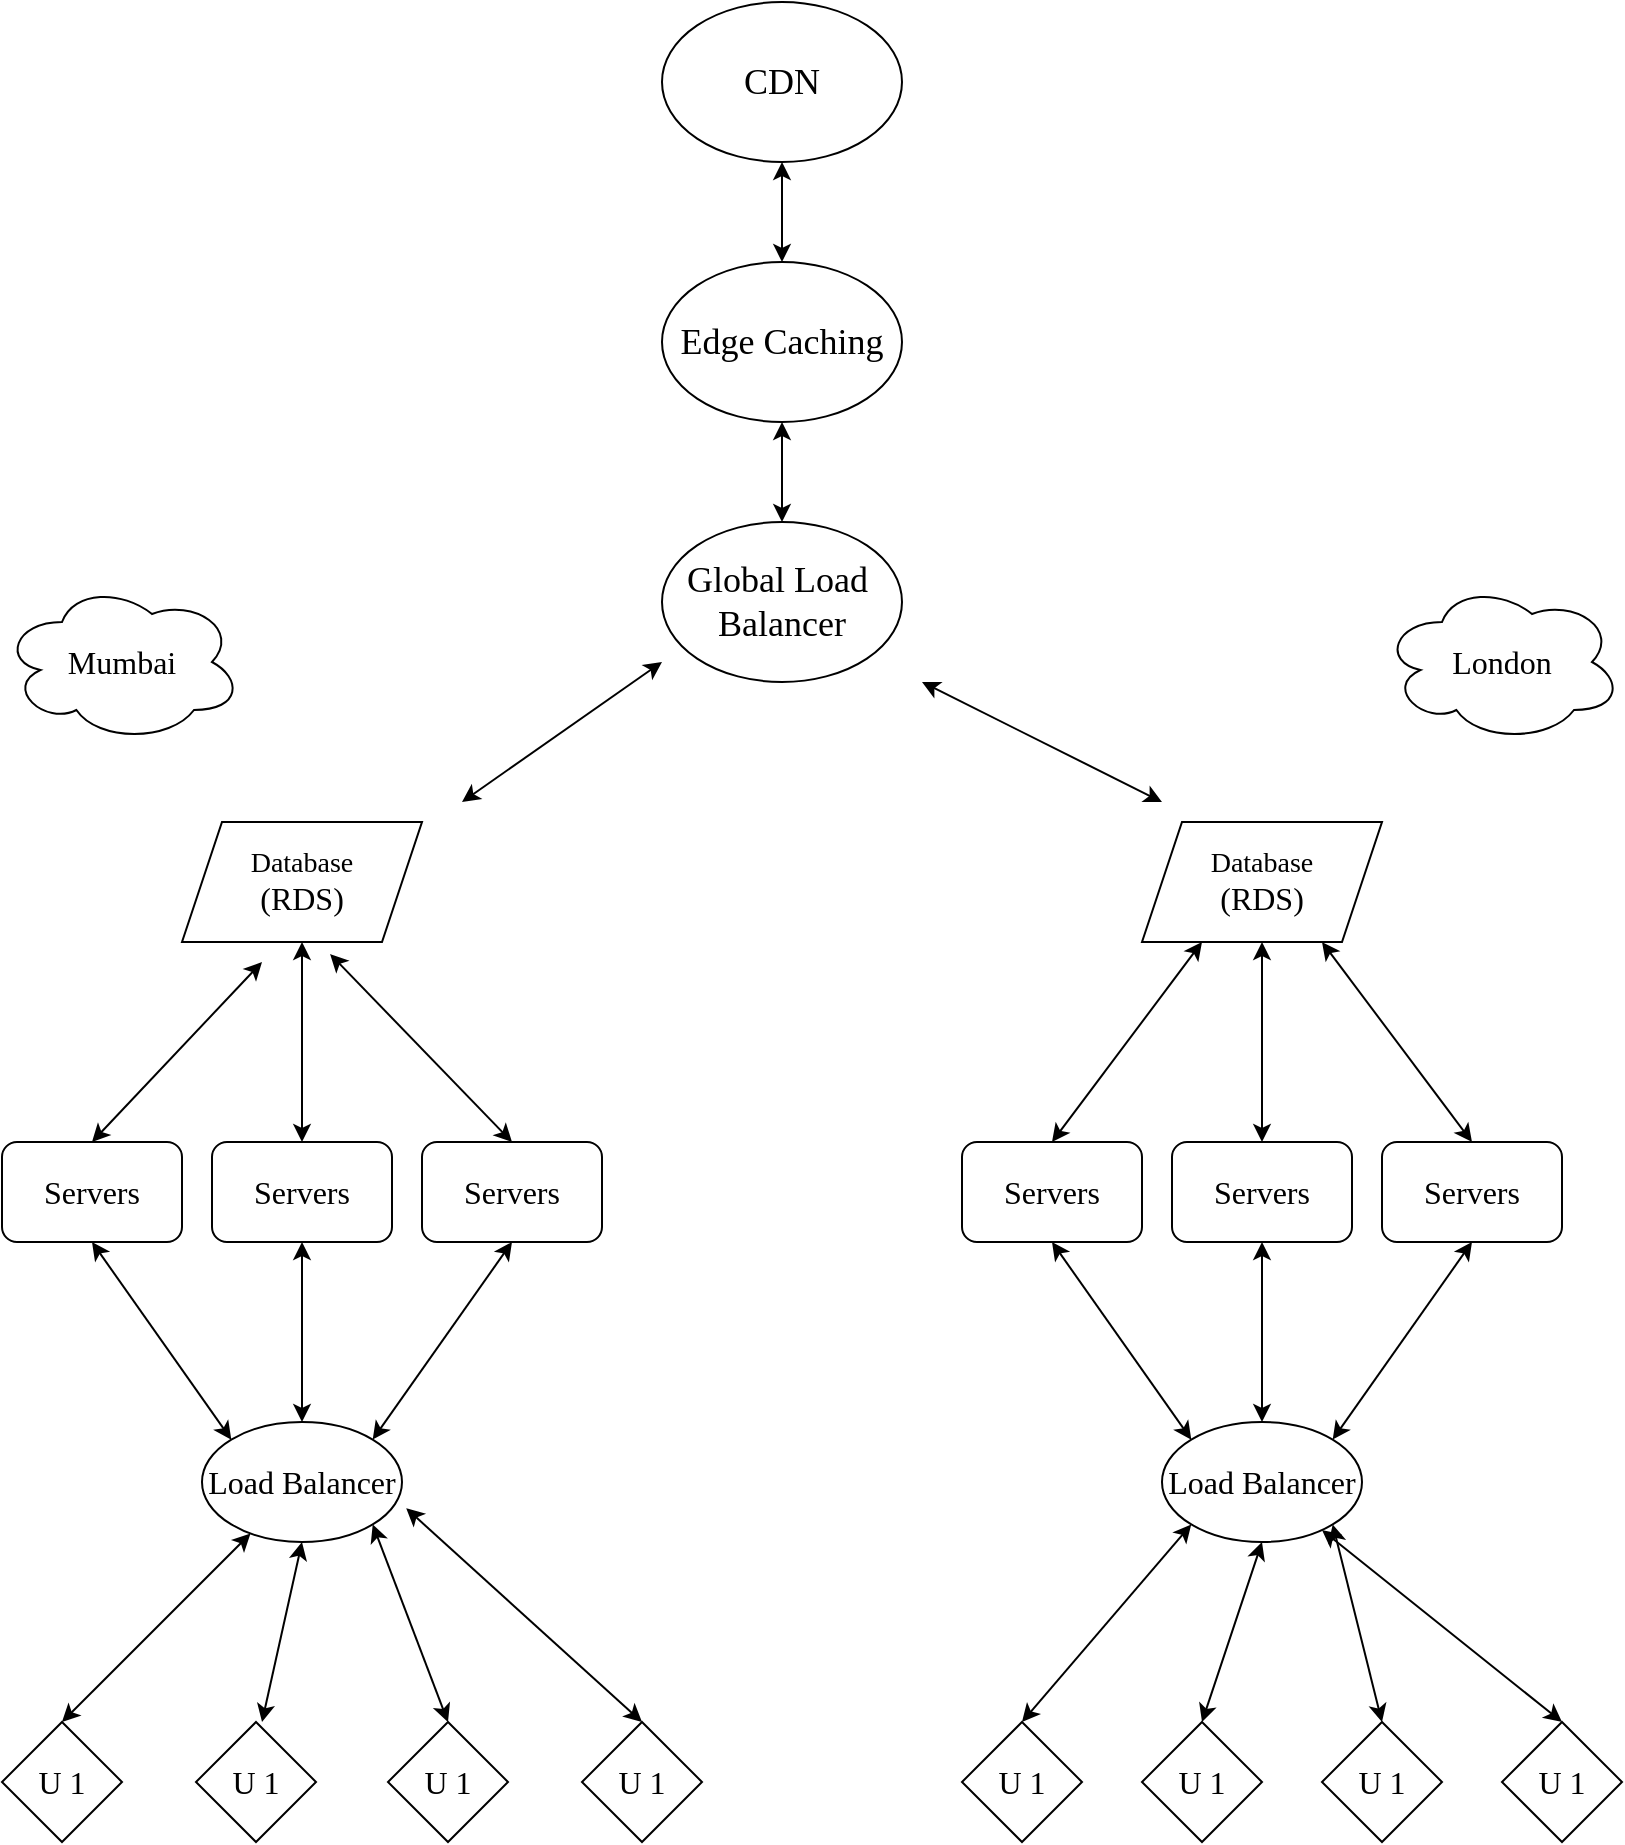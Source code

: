 <mxfile version="24.7.7">
  <diagram name="Page-1" id="kywHqdu9UFCqFl5J2rkw">
    <mxGraphModel dx="1760" dy="936" grid="1" gridSize="10" guides="1" tooltips="1" connect="1" arrows="1" fold="1" page="1" pageScale="1" pageWidth="850" pageHeight="1100" math="0" shadow="0">
      <root>
        <mxCell id="0" />
        <mxCell id="1" parent="0" />
        <mxCell id="hBE5B_rOE-flIdbmFjBY-1" value="&lt;font style=&quot;font-size: 18px;&quot; face=&quot;Comic Sans MS&quot;&gt;CDN&lt;/font&gt;" style="ellipse;whiteSpace=wrap;html=1;" vertex="1" parent="1">
          <mxGeometry x="340" y="30" width="120" height="80" as="geometry" />
        </mxCell>
        <mxCell id="hBE5B_rOE-flIdbmFjBY-2" value="&lt;font face=&quot;Comic Sans MS&quot; style=&quot;font-size: 18px;&quot;&gt;Edge Caching&lt;/font&gt;" style="ellipse;whiteSpace=wrap;html=1;" vertex="1" parent="1">
          <mxGeometry x="340" y="160" width="120" height="80" as="geometry" />
        </mxCell>
        <mxCell id="hBE5B_rOE-flIdbmFjBY-3" value="&lt;font face=&quot;Comic Sans MS&quot; style=&quot;font-size: 18px;&quot;&gt;Global Load&amp;nbsp;&lt;/font&gt;&lt;div&gt;&lt;font face=&quot;Comic Sans MS&quot; style=&quot;font-size: 18px;&quot;&gt;Balancer&lt;/font&gt;&lt;/div&gt;" style="ellipse;whiteSpace=wrap;html=1;" vertex="1" parent="1">
          <mxGeometry x="340" y="290" width="120" height="80" as="geometry" />
        </mxCell>
        <mxCell id="hBE5B_rOE-flIdbmFjBY-4" value="&lt;font face=&quot;Comic Sans MS&quot; style=&quot;font-size: 14px;&quot;&gt;Database&lt;/font&gt;&lt;div&gt;&lt;font face=&quot;bUT_ImNL3fzGdxDY75pk&quot; size=&quot;3&quot;&gt;(RDS)&lt;/font&gt;&lt;/div&gt;" style="shape=parallelogram;perimeter=parallelogramPerimeter;whiteSpace=wrap;html=1;fixedSize=1;" vertex="1" parent="1">
          <mxGeometry x="100" y="440" width="120" height="60" as="geometry" />
        </mxCell>
        <mxCell id="hBE5B_rOE-flIdbmFjBY-5" value="&lt;font style=&quot;font-size: 14px;&quot; face=&quot;Comic Sans MS&quot;&gt;Database&lt;/font&gt;&lt;div&gt;&lt;font face=&quot;Comic Sans MS&quot; size=&quot;3&quot;&gt;(RDS)&lt;/font&gt;&lt;/div&gt;" style="shape=parallelogram;perimeter=parallelogramPerimeter;whiteSpace=wrap;html=1;fixedSize=1;" vertex="1" parent="1">
          <mxGeometry x="580" y="440" width="120" height="60" as="geometry" />
        </mxCell>
        <mxCell id="hBE5B_rOE-flIdbmFjBY-6" value="&lt;font size=&quot;3&quot; face=&quot;Comic Sans MS&quot;&gt;Servers&lt;/font&gt;" style="rounded=1;whiteSpace=wrap;html=1;" vertex="1" parent="1">
          <mxGeometry x="10" y="600" width="90" height="50" as="geometry" />
        </mxCell>
        <mxCell id="hBE5B_rOE-flIdbmFjBY-7" value="&lt;font size=&quot;3&quot; face=&quot;Comic Sans MS&quot;&gt;Servers&lt;/font&gt;" style="rounded=1;whiteSpace=wrap;html=1;" vertex="1" parent="1">
          <mxGeometry x="115" y="600" width="90" height="50" as="geometry" />
        </mxCell>
        <mxCell id="hBE5B_rOE-flIdbmFjBY-11" value="&lt;font size=&quot;3&quot; face=&quot;Comic Sans MS&quot;&gt;Servers&lt;/font&gt;" style="rounded=1;whiteSpace=wrap;html=1;" vertex="1" parent="1">
          <mxGeometry x="220" y="600" width="90" height="50" as="geometry" />
        </mxCell>
        <mxCell id="hBE5B_rOE-flIdbmFjBY-12" value="&lt;font size=&quot;3&quot; face=&quot;Comic Sans MS&quot;&gt;Servers&lt;/font&gt;" style="rounded=1;whiteSpace=wrap;html=1;" vertex="1" parent="1">
          <mxGeometry x="490" y="600" width="90" height="50" as="geometry" />
        </mxCell>
        <mxCell id="hBE5B_rOE-flIdbmFjBY-13" value="&lt;font size=&quot;3&quot; face=&quot;Comic Sans MS&quot;&gt;Servers&lt;/font&gt;" style="rounded=1;whiteSpace=wrap;html=1;" vertex="1" parent="1">
          <mxGeometry x="595" y="600" width="90" height="50" as="geometry" />
        </mxCell>
        <mxCell id="hBE5B_rOE-flIdbmFjBY-14" value="&lt;font size=&quot;3&quot; face=&quot;Comic Sans MS&quot;&gt;Servers&lt;/font&gt;" style="rounded=1;whiteSpace=wrap;html=1;" vertex="1" parent="1">
          <mxGeometry x="700" y="600" width="90" height="50" as="geometry" />
        </mxCell>
        <mxCell id="hBE5B_rOE-flIdbmFjBY-16" value="&lt;font size=&quot;3&quot; face=&quot;Comic Sans MS&quot;&gt;Load Balancer&lt;/font&gt;" style="ellipse;whiteSpace=wrap;html=1;" vertex="1" parent="1">
          <mxGeometry x="590" y="740" width="100" height="60" as="geometry" />
        </mxCell>
        <mxCell id="hBE5B_rOE-flIdbmFjBY-18" value="&lt;font size=&quot;3&quot; face=&quot;Comic Sans MS&quot;&gt;Load Balancer&lt;/font&gt;" style="ellipse;whiteSpace=wrap;html=1;" vertex="1" parent="1">
          <mxGeometry x="110" y="740" width="100" height="60" as="geometry" />
        </mxCell>
        <mxCell id="hBE5B_rOE-flIdbmFjBY-21" value="" style="endArrow=classic;startArrow=classic;html=1;rounded=0;" edge="1" parent="1">
          <mxGeometry width="50" height="50" relative="1" as="geometry">
            <mxPoint x="240" y="430" as="sourcePoint" />
            <mxPoint x="340" y="360" as="targetPoint" />
          </mxGeometry>
        </mxCell>
        <mxCell id="hBE5B_rOE-flIdbmFjBY-22" value="" style="endArrow=classic;startArrow=classic;html=1;rounded=0;" edge="1" parent="1">
          <mxGeometry width="50" height="50" relative="1" as="geometry">
            <mxPoint x="470" y="370" as="sourcePoint" />
            <mxPoint x="590" y="430" as="targetPoint" />
          </mxGeometry>
        </mxCell>
        <mxCell id="hBE5B_rOE-flIdbmFjBY-23" value="" style="endArrow=classic;startArrow=classic;html=1;rounded=0;exitX=0.5;exitY=0;exitDx=0;exitDy=0;entryX=0.617;entryY=1.1;entryDx=0;entryDy=0;entryPerimeter=0;" edge="1" parent="1" source="hBE5B_rOE-flIdbmFjBY-11" target="hBE5B_rOE-flIdbmFjBY-4">
          <mxGeometry width="50" height="50" relative="1" as="geometry">
            <mxPoint x="250" y="530" as="sourcePoint" />
            <mxPoint x="386" y="447" as="targetPoint" />
          </mxGeometry>
        </mxCell>
        <mxCell id="hBE5B_rOE-flIdbmFjBY-24" value="" style="endArrow=classic;startArrow=classic;html=1;rounded=0;exitX=0.5;exitY=0;exitDx=0;exitDy=0;entryX=0.5;entryY=1;entryDx=0;entryDy=0;" edge="1" parent="1" source="hBE5B_rOE-flIdbmFjBY-7" target="hBE5B_rOE-flIdbmFjBY-4">
          <mxGeometry width="50" height="50" relative="1" as="geometry">
            <mxPoint x="170" y="550" as="sourcePoint" />
            <mxPoint x="306" y="467" as="targetPoint" />
          </mxGeometry>
        </mxCell>
        <mxCell id="hBE5B_rOE-flIdbmFjBY-25" value="" style="endArrow=classic;startArrow=classic;html=1;rounded=0;exitX=0.5;exitY=0;exitDx=0;exitDy=0;" edge="1" parent="1" source="hBE5B_rOE-flIdbmFjBY-6">
          <mxGeometry width="50" height="50" relative="1" as="geometry">
            <mxPoint x="60" y="550" as="sourcePoint" />
            <mxPoint x="140" y="510" as="targetPoint" />
          </mxGeometry>
        </mxCell>
        <mxCell id="hBE5B_rOE-flIdbmFjBY-34" value="" style="endArrow=classic;startArrow=classic;html=1;rounded=0;exitX=0.5;exitY=0;exitDx=0;exitDy=0;entryX=0.25;entryY=1;entryDx=0;entryDy=0;" edge="1" parent="1" source="hBE5B_rOE-flIdbmFjBY-12" target="hBE5B_rOE-flIdbmFjBY-5">
          <mxGeometry width="50" height="50" relative="1" as="geometry">
            <mxPoint x="540" y="530" as="sourcePoint" />
            <mxPoint x="540" y="430" as="targetPoint" />
          </mxGeometry>
        </mxCell>
        <mxCell id="hBE5B_rOE-flIdbmFjBY-35" value="" style="endArrow=classic;startArrow=classic;html=1;rounded=0;exitX=0.5;exitY=0;exitDx=0;exitDy=0;entryX=0.5;entryY=1;entryDx=0;entryDy=0;" edge="1" parent="1" source="hBE5B_rOE-flIdbmFjBY-13" target="hBE5B_rOE-flIdbmFjBY-5">
          <mxGeometry width="50" height="50" relative="1" as="geometry">
            <mxPoint x="630" y="550" as="sourcePoint" />
            <mxPoint x="640" y="510" as="targetPoint" />
          </mxGeometry>
        </mxCell>
        <mxCell id="hBE5B_rOE-flIdbmFjBY-36" value="" style="endArrow=classic;startArrow=classic;html=1;rounded=0;entryX=0.75;entryY=1;entryDx=0;entryDy=0;exitX=0.5;exitY=0;exitDx=0;exitDy=0;" edge="1" parent="1" source="hBE5B_rOE-flIdbmFjBY-14" target="hBE5B_rOE-flIdbmFjBY-5">
          <mxGeometry width="50" height="50" relative="1" as="geometry">
            <mxPoint x="740" y="590" as="sourcePoint" />
            <mxPoint x="730" y="430" as="targetPoint" />
          </mxGeometry>
        </mxCell>
        <mxCell id="hBE5B_rOE-flIdbmFjBY-37" value="" style="endArrow=classic;startArrow=classic;html=1;rounded=0;exitX=1;exitY=0;exitDx=0;exitDy=0;entryX=0.5;entryY=1;entryDx=0;entryDy=0;" edge="1" parent="1" source="hBE5B_rOE-flIdbmFjBY-18" target="hBE5B_rOE-flIdbmFjBY-11">
          <mxGeometry width="50" height="50" relative="1" as="geometry">
            <mxPoint x="250" y="790" as="sourcePoint" />
            <mxPoint x="250" y="690" as="targetPoint" />
          </mxGeometry>
        </mxCell>
        <mxCell id="hBE5B_rOE-flIdbmFjBY-38" value="" style="endArrow=classic;startArrow=classic;html=1;rounded=0;exitX=0.5;exitY=0;exitDx=0;exitDy=0;entryX=0.5;entryY=1;entryDx=0;entryDy=0;" edge="1" parent="1" source="hBE5B_rOE-flIdbmFjBY-16" target="hBE5B_rOE-flIdbmFjBY-13">
          <mxGeometry width="50" height="50" relative="1" as="geometry">
            <mxPoint x="730" y="740" as="sourcePoint" />
            <mxPoint x="730" y="640" as="targetPoint" />
          </mxGeometry>
        </mxCell>
        <mxCell id="hBE5B_rOE-flIdbmFjBY-39" value="" style="endArrow=classic;startArrow=classic;html=1;rounded=0;exitX=1;exitY=0;exitDx=0;exitDy=0;entryX=0.5;entryY=1;entryDx=0;entryDy=0;" edge="1" parent="1" source="hBE5B_rOE-flIdbmFjBY-16" target="hBE5B_rOE-flIdbmFjBY-14">
          <mxGeometry width="50" height="50" relative="1" as="geometry">
            <mxPoint x="700" y="710" as="sourcePoint" />
            <mxPoint x="700" y="610" as="targetPoint" />
          </mxGeometry>
        </mxCell>
        <mxCell id="hBE5B_rOE-flIdbmFjBY-40" value="" style="endArrow=classic;startArrow=classic;html=1;rounded=0;exitX=0;exitY=0;exitDx=0;exitDy=0;entryX=0.5;entryY=1;entryDx=0;entryDy=0;" edge="1" parent="1" source="hBE5B_rOE-flIdbmFjBY-16" target="hBE5B_rOE-flIdbmFjBY-12">
          <mxGeometry width="50" height="50" relative="1" as="geometry">
            <mxPoint x="500" y="700" as="sourcePoint" />
            <mxPoint x="520" y="680" as="targetPoint" />
          </mxGeometry>
        </mxCell>
        <mxCell id="hBE5B_rOE-flIdbmFjBY-41" value="" style="endArrow=classic;startArrow=classic;html=1;rounded=0;exitX=0.5;exitY=0;exitDx=0;exitDy=0;entryX=0.5;entryY=1;entryDx=0;entryDy=0;" edge="1" parent="1" source="hBE5B_rOE-flIdbmFjBY-18" target="hBE5B_rOE-flIdbmFjBY-7">
          <mxGeometry width="50" height="50" relative="1" as="geometry">
            <mxPoint x="160" y="700" as="sourcePoint" />
            <mxPoint x="160" y="690" as="targetPoint" />
          </mxGeometry>
        </mxCell>
        <mxCell id="hBE5B_rOE-flIdbmFjBY-42" value="" style="endArrow=classic;startArrow=classic;html=1;rounded=0;exitX=0;exitY=0;exitDx=0;exitDy=0;entryX=0.5;entryY=1;entryDx=0;entryDy=0;" edge="1" parent="1" source="hBE5B_rOE-flIdbmFjBY-18" target="hBE5B_rOE-flIdbmFjBY-6">
          <mxGeometry width="50" height="50" relative="1" as="geometry">
            <mxPoint x="50" y="800" as="sourcePoint" />
            <mxPoint x="50" y="700" as="targetPoint" />
          </mxGeometry>
        </mxCell>
        <mxCell id="hBE5B_rOE-flIdbmFjBY-43" value="" style="endArrow=classic;startArrow=classic;html=1;rounded=0;exitX=0.5;exitY=0;exitDx=0;exitDy=0;entryX=0.5;entryY=1;entryDx=0;entryDy=0;" edge="1" parent="1" source="hBE5B_rOE-flIdbmFjBY-3" target="hBE5B_rOE-flIdbmFjBY-2">
          <mxGeometry width="50" height="50" relative="1" as="geometry">
            <mxPoint x="530" y="270" as="sourcePoint" />
            <mxPoint x="530" y="170" as="targetPoint" />
          </mxGeometry>
        </mxCell>
        <mxCell id="hBE5B_rOE-flIdbmFjBY-44" value="" style="endArrow=classic;startArrow=classic;html=1;rounded=0;exitX=0.5;exitY=0;exitDx=0;exitDy=0;entryX=0.5;entryY=1;entryDx=0;entryDy=0;" edge="1" parent="1" source="hBE5B_rOE-flIdbmFjBY-2" target="hBE5B_rOE-flIdbmFjBY-1">
          <mxGeometry width="50" height="50" relative="1" as="geometry">
            <mxPoint x="260" y="70" as="sourcePoint" />
            <mxPoint x="260" y="-30" as="targetPoint" />
          </mxGeometry>
        </mxCell>
        <mxCell id="hBE5B_rOE-flIdbmFjBY-45" value="&lt;font size=&quot;3&quot; face=&quot;Comic Sans MS&quot;&gt;U 1&lt;/font&gt;" style="rhombus;whiteSpace=wrap;html=1;" vertex="1" parent="1">
          <mxGeometry x="10" y="890" width="60" height="60" as="geometry" />
        </mxCell>
        <mxCell id="hBE5B_rOE-flIdbmFjBY-46" value="&lt;font size=&quot;3&quot; face=&quot;Comic Sans MS&quot;&gt;U 1&lt;/font&gt;" style="rhombus;whiteSpace=wrap;html=1;" vertex="1" parent="1">
          <mxGeometry x="107" y="890" width="60" height="60" as="geometry" />
        </mxCell>
        <mxCell id="hBE5B_rOE-flIdbmFjBY-47" value="&lt;font size=&quot;3&quot; face=&quot;Comic Sans MS&quot;&gt;U 1&lt;/font&gt;" style="rhombus;whiteSpace=wrap;html=1;" vertex="1" parent="1">
          <mxGeometry x="203" y="890" width="60" height="60" as="geometry" />
        </mxCell>
        <mxCell id="hBE5B_rOE-flIdbmFjBY-48" value="&lt;font size=&quot;3&quot; face=&quot;Comic Sans MS&quot;&gt;U 1&lt;/font&gt;" style="rhombus;whiteSpace=wrap;html=1;" vertex="1" parent="1">
          <mxGeometry x="300" y="890" width="60" height="60" as="geometry" />
        </mxCell>
        <mxCell id="hBE5B_rOE-flIdbmFjBY-49" value="&lt;font size=&quot;3&quot; face=&quot;Comic Sans MS&quot;&gt;U 1&lt;/font&gt;" style="rhombus;whiteSpace=wrap;html=1;" vertex="1" parent="1">
          <mxGeometry x="490" y="890" width="60" height="60" as="geometry" />
        </mxCell>
        <mxCell id="hBE5B_rOE-flIdbmFjBY-50" value="&lt;font size=&quot;3&quot; face=&quot;Comic Sans MS&quot;&gt;U 1&lt;/font&gt;" style="rhombus;whiteSpace=wrap;html=1;" vertex="1" parent="1">
          <mxGeometry x="580" y="890" width="60" height="60" as="geometry" />
        </mxCell>
        <mxCell id="hBE5B_rOE-flIdbmFjBY-51" value="&lt;font size=&quot;3&quot; face=&quot;Comic Sans MS&quot;&gt;U 1&lt;/font&gt;" style="rhombus;whiteSpace=wrap;html=1;" vertex="1" parent="1">
          <mxGeometry x="670" y="890" width="60" height="60" as="geometry" />
        </mxCell>
        <mxCell id="hBE5B_rOE-flIdbmFjBY-52" value="&lt;font size=&quot;3&quot; face=&quot;Comic Sans MS&quot;&gt;U 1&lt;/font&gt;" style="rhombus;whiteSpace=wrap;html=1;" vertex="1" parent="1">
          <mxGeometry x="760" y="890" width="60" height="60" as="geometry" />
        </mxCell>
        <mxCell id="hBE5B_rOE-flIdbmFjBY-53" value="" style="endArrow=classic;startArrow=classic;html=1;rounded=0;exitX=0.5;exitY=0;exitDx=0;exitDy=0;" edge="1" parent="1" source="hBE5B_rOE-flIdbmFjBY-45" target="hBE5B_rOE-flIdbmFjBY-18">
          <mxGeometry width="50" height="50" relative="1" as="geometry">
            <mxPoint x="70" y="870" as="sourcePoint" />
            <mxPoint x="120" y="820" as="targetPoint" />
          </mxGeometry>
        </mxCell>
        <mxCell id="hBE5B_rOE-flIdbmFjBY-54" value="" style="endArrow=classic;startArrow=classic;html=1;rounded=0;exitX=0.55;exitY=0;exitDx=0;exitDy=0;exitPerimeter=0;entryX=0.5;entryY=1;entryDx=0;entryDy=0;" edge="1" parent="1" source="hBE5B_rOE-flIdbmFjBY-46" target="hBE5B_rOE-flIdbmFjBY-18">
          <mxGeometry width="50" height="50" relative="1" as="geometry">
            <mxPoint x="130" y="880" as="sourcePoint" />
            <mxPoint x="180" y="830" as="targetPoint" />
          </mxGeometry>
        </mxCell>
        <mxCell id="hBE5B_rOE-flIdbmFjBY-55" value="" style="endArrow=classic;startArrow=classic;html=1;rounded=0;exitX=0.5;exitY=0;exitDx=0;exitDy=0;entryX=1;entryY=1;entryDx=0;entryDy=0;" edge="1" parent="1" source="hBE5B_rOE-flIdbmFjBY-47" target="hBE5B_rOE-flIdbmFjBY-18">
          <mxGeometry width="50" height="50" relative="1" as="geometry">
            <mxPoint x="210" y="880" as="sourcePoint" />
            <mxPoint x="260" y="830" as="targetPoint" />
          </mxGeometry>
        </mxCell>
        <mxCell id="hBE5B_rOE-flIdbmFjBY-56" value="" style="endArrow=classic;startArrow=classic;html=1;rounded=0;exitX=0.5;exitY=0;exitDx=0;exitDy=0;entryX=1.021;entryY=0.719;entryDx=0;entryDy=0;entryPerimeter=0;" edge="1" parent="1" source="hBE5B_rOE-flIdbmFjBY-48" target="hBE5B_rOE-flIdbmFjBY-18">
          <mxGeometry width="50" height="50" relative="1" as="geometry">
            <mxPoint x="330" y="880" as="sourcePoint" />
            <mxPoint x="380" y="830" as="targetPoint" />
          </mxGeometry>
        </mxCell>
        <mxCell id="hBE5B_rOE-flIdbmFjBY-57" value="" style="endArrow=classic;startArrow=classic;html=1;rounded=0;entryX=0;entryY=1;entryDx=0;entryDy=0;exitX=0.5;exitY=0;exitDx=0;exitDy=0;" edge="1" parent="1" source="hBE5B_rOE-flIdbmFjBY-49" target="hBE5B_rOE-flIdbmFjBY-16">
          <mxGeometry width="50" height="50" relative="1" as="geometry">
            <mxPoint x="520" y="880" as="sourcePoint" />
            <mxPoint x="570" y="830" as="targetPoint" />
          </mxGeometry>
        </mxCell>
        <mxCell id="hBE5B_rOE-flIdbmFjBY-58" value="" style="endArrow=classic;startArrow=classic;html=1;rounded=0;exitX=0.5;exitY=0;exitDx=0;exitDy=0;entryX=0.5;entryY=1;entryDx=0;entryDy=0;" edge="1" parent="1" source="hBE5B_rOE-flIdbmFjBY-50" target="hBE5B_rOE-flIdbmFjBY-16">
          <mxGeometry width="50" height="50" relative="1" as="geometry">
            <mxPoint x="600" y="880" as="sourcePoint" />
            <mxPoint x="650" y="830" as="targetPoint" />
          </mxGeometry>
        </mxCell>
        <mxCell id="hBE5B_rOE-flIdbmFjBY-59" value="" style="endArrow=classic;startArrow=classic;html=1;rounded=0;entryX=1;entryY=1;entryDx=0;entryDy=0;exitX=0.5;exitY=0;exitDx=0;exitDy=0;" edge="1" parent="1" source="hBE5B_rOE-flIdbmFjBY-51" target="hBE5B_rOE-flIdbmFjBY-16">
          <mxGeometry width="50" height="50" relative="1" as="geometry">
            <mxPoint x="700" y="880" as="sourcePoint" />
            <mxPoint x="720" y="840" as="targetPoint" />
          </mxGeometry>
        </mxCell>
        <mxCell id="hBE5B_rOE-flIdbmFjBY-60" value="" style="endArrow=classic;startArrow=classic;html=1;rounded=0;exitX=0.5;exitY=0;exitDx=0;exitDy=0;" edge="1" parent="1" source="hBE5B_rOE-flIdbmFjBY-52" target="hBE5B_rOE-flIdbmFjBY-16">
          <mxGeometry width="50" height="50" relative="1" as="geometry">
            <mxPoint x="770" y="890" as="sourcePoint" />
            <mxPoint x="820" y="840" as="targetPoint" />
          </mxGeometry>
        </mxCell>
        <mxCell id="hBE5B_rOE-flIdbmFjBY-61" value="&lt;font size=&quot;3&quot; face=&quot;Comic Sans MS&quot;&gt;Mumbai&lt;/font&gt;" style="ellipse;shape=cloud;whiteSpace=wrap;html=1;" vertex="1" parent="1">
          <mxGeometry x="10" y="320" width="120" height="80" as="geometry" />
        </mxCell>
        <mxCell id="hBE5B_rOE-flIdbmFjBY-62" value="&lt;font size=&quot;3&quot; face=&quot;Comic Sans MS&quot;&gt;London&lt;/font&gt;" style="ellipse;shape=cloud;whiteSpace=wrap;html=1;" vertex="1" parent="1">
          <mxGeometry x="700" y="320" width="120" height="80" as="geometry" />
        </mxCell>
      </root>
    </mxGraphModel>
  </diagram>
</mxfile>
